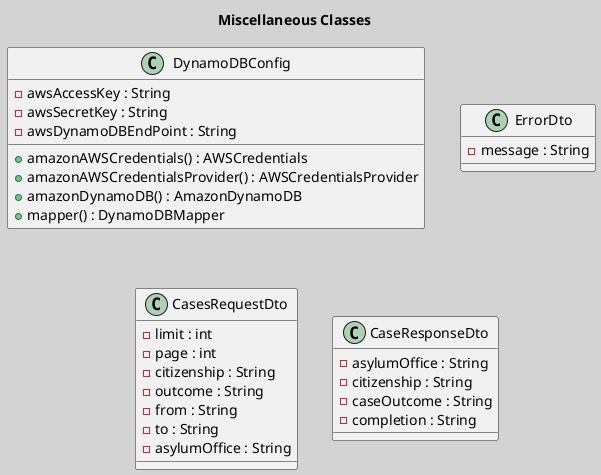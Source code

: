 @startuml
title Miscellaneous Classes
skinparam backgroundcolor lightgrey

'Config for DynamoDB
class DynamoDBConfig {
    - awsAccessKey : String
    - awsSecretKey : String
    - awsDynamoDBEndPoint : String
    + amazonAWSCredentials() : AWSCredentials
    + amazonAWSCredentialsProvider() : AWSCredentialsProvider
    + amazonDynamoDB() : AmazonDynamoDB
    + mapper() : DynamoDBMapper
}

class ErrorDto {
    - message : String
}

class CasesRequestDto {
    - limit : int
    - page : int
    - citizenship : String
    - outcome : String
    - from : String
    - to : String
    - asylumOffice : String
}

class CaseResponseDto {
    - asylumOffice : String
    - citizenship : String
    - caseOutcome : String
    - completion : String
}
@enduml